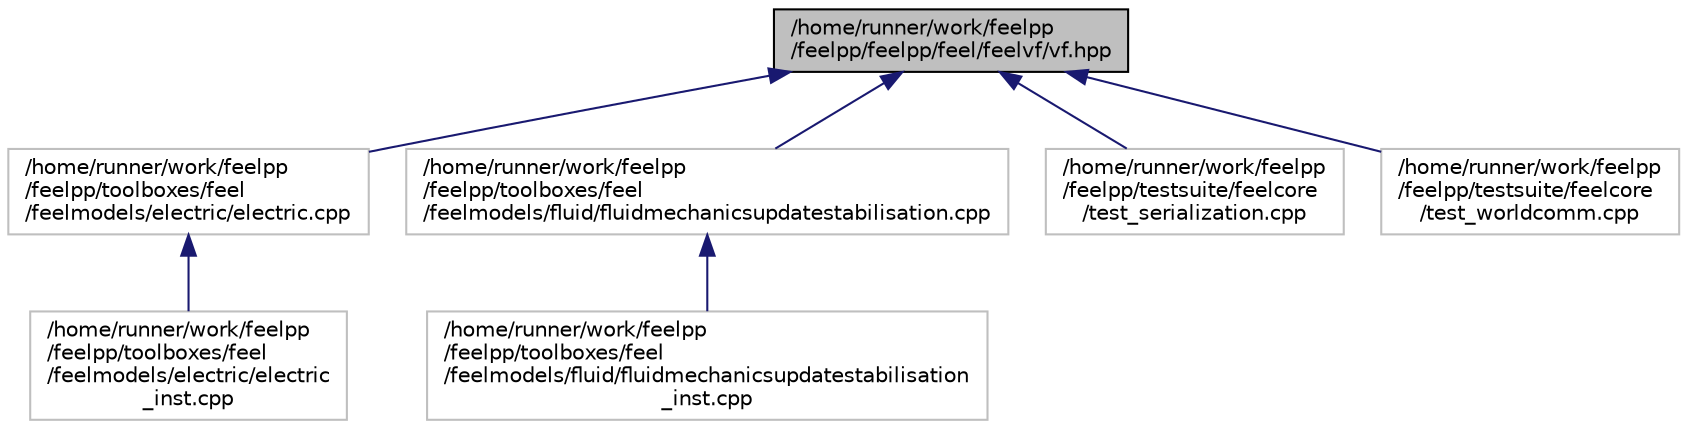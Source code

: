 digraph "/home/runner/work/feelpp/feelpp/feelpp/feel/feelvf/vf.hpp"
{
 // LATEX_PDF_SIZE
  edge [fontname="Helvetica",fontsize="10",labelfontname="Helvetica",labelfontsize="10"];
  node [fontname="Helvetica",fontsize="10",shape=record];
  Node1 [label="/home/runner/work/feelpp\l/feelpp/feelpp/feel/feelvf/vf.hpp",height=0.2,width=0.4,color="black", fillcolor="grey75", style="filled", fontcolor="black",tooltip=" "];
  Node1 -> Node2 [dir="back",color="midnightblue",fontsize="10",style="solid",fontname="Helvetica"];
  Node2 [label="/home/runner/work/feelpp\l/feelpp/toolboxes/feel\l/feelmodels/electric/electric.cpp",height=0.2,width=0.4,color="grey75", fillcolor="white", style="filled",tooltip=" "];
  Node2 -> Node3 [dir="back",color="midnightblue",fontsize="10",style="solid",fontname="Helvetica"];
  Node3 [label="/home/runner/work/feelpp\l/feelpp/toolboxes/feel\l/feelmodels/electric/electric\l_inst.cpp",height=0.2,width=0.4,color="grey75", fillcolor="white", style="filled",tooltip=" "];
  Node1 -> Node4 [dir="back",color="midnightblue",fontsize="10",style="solid",fontname="Helvetica"];
  Node4 [label="/home/runner/work/feelpp\l/feelpp/toolboxes/feel\l/feelmodels/fluid/fluidmechanicsupdatestabilisation.cpp",height=0.2,width=0.4,color="grey75", fillcolor="white", style="filled",tooltip=" "];
  Node4 -> Node5 [dir="back",color="midnightblue",fontsize="10",style="solid",fontname="Helvetica"];
  Node5 [label="/home/runner/work/feelpp\l/feelpp/toolboxes/feel\l/feelmodels/fluid/fluidmechanicsupdatestabilisation\l_inst.cpp",height=0.2,width=0.4,color="grey75", fillcolor="white", style="filled",tooltip=" "];
  Node1 -> Node6 [dir="back",color="midnightblue",fontsize="10",style="solid",fontname="Helvetica"];
  Node6 [label="/home/runner/work/feelpp\l/feelpp/testsuite/feelcore\l/test_serialization.cpp",height=0.2,width=0.4,color="grey75", fillcolor="white", style="filled",tooltip=" "];
  Node1 -> Node7 [dir="back",color="midnightblue",fontsize="10",style="solid",fontname="Helvetica"];
  Node7 [label="/home/runner/work/feelpp\l/feelpp/testsuite/feelcore\l/test_worldcomm.cpp",height=0.2,width=0.4,color="grey75", fillcolor="white", style="filled",tooltip=" "];
}
